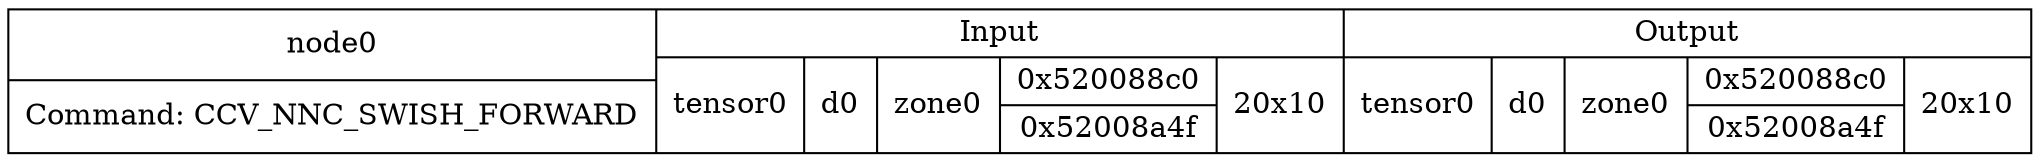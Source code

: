 digraph G {
compound=true;
node0 [shape=record,label="{node0|Command: CCV_NNC_SWISH_FORWARD}|{Input|{tensor0|d0|zone0|{0x520088c0|0x52008a4f}|20x10}}|{Output|{tensor0|d0|zone0|{0x520088c0|0x52008a4f}|20x10}}"];
}
